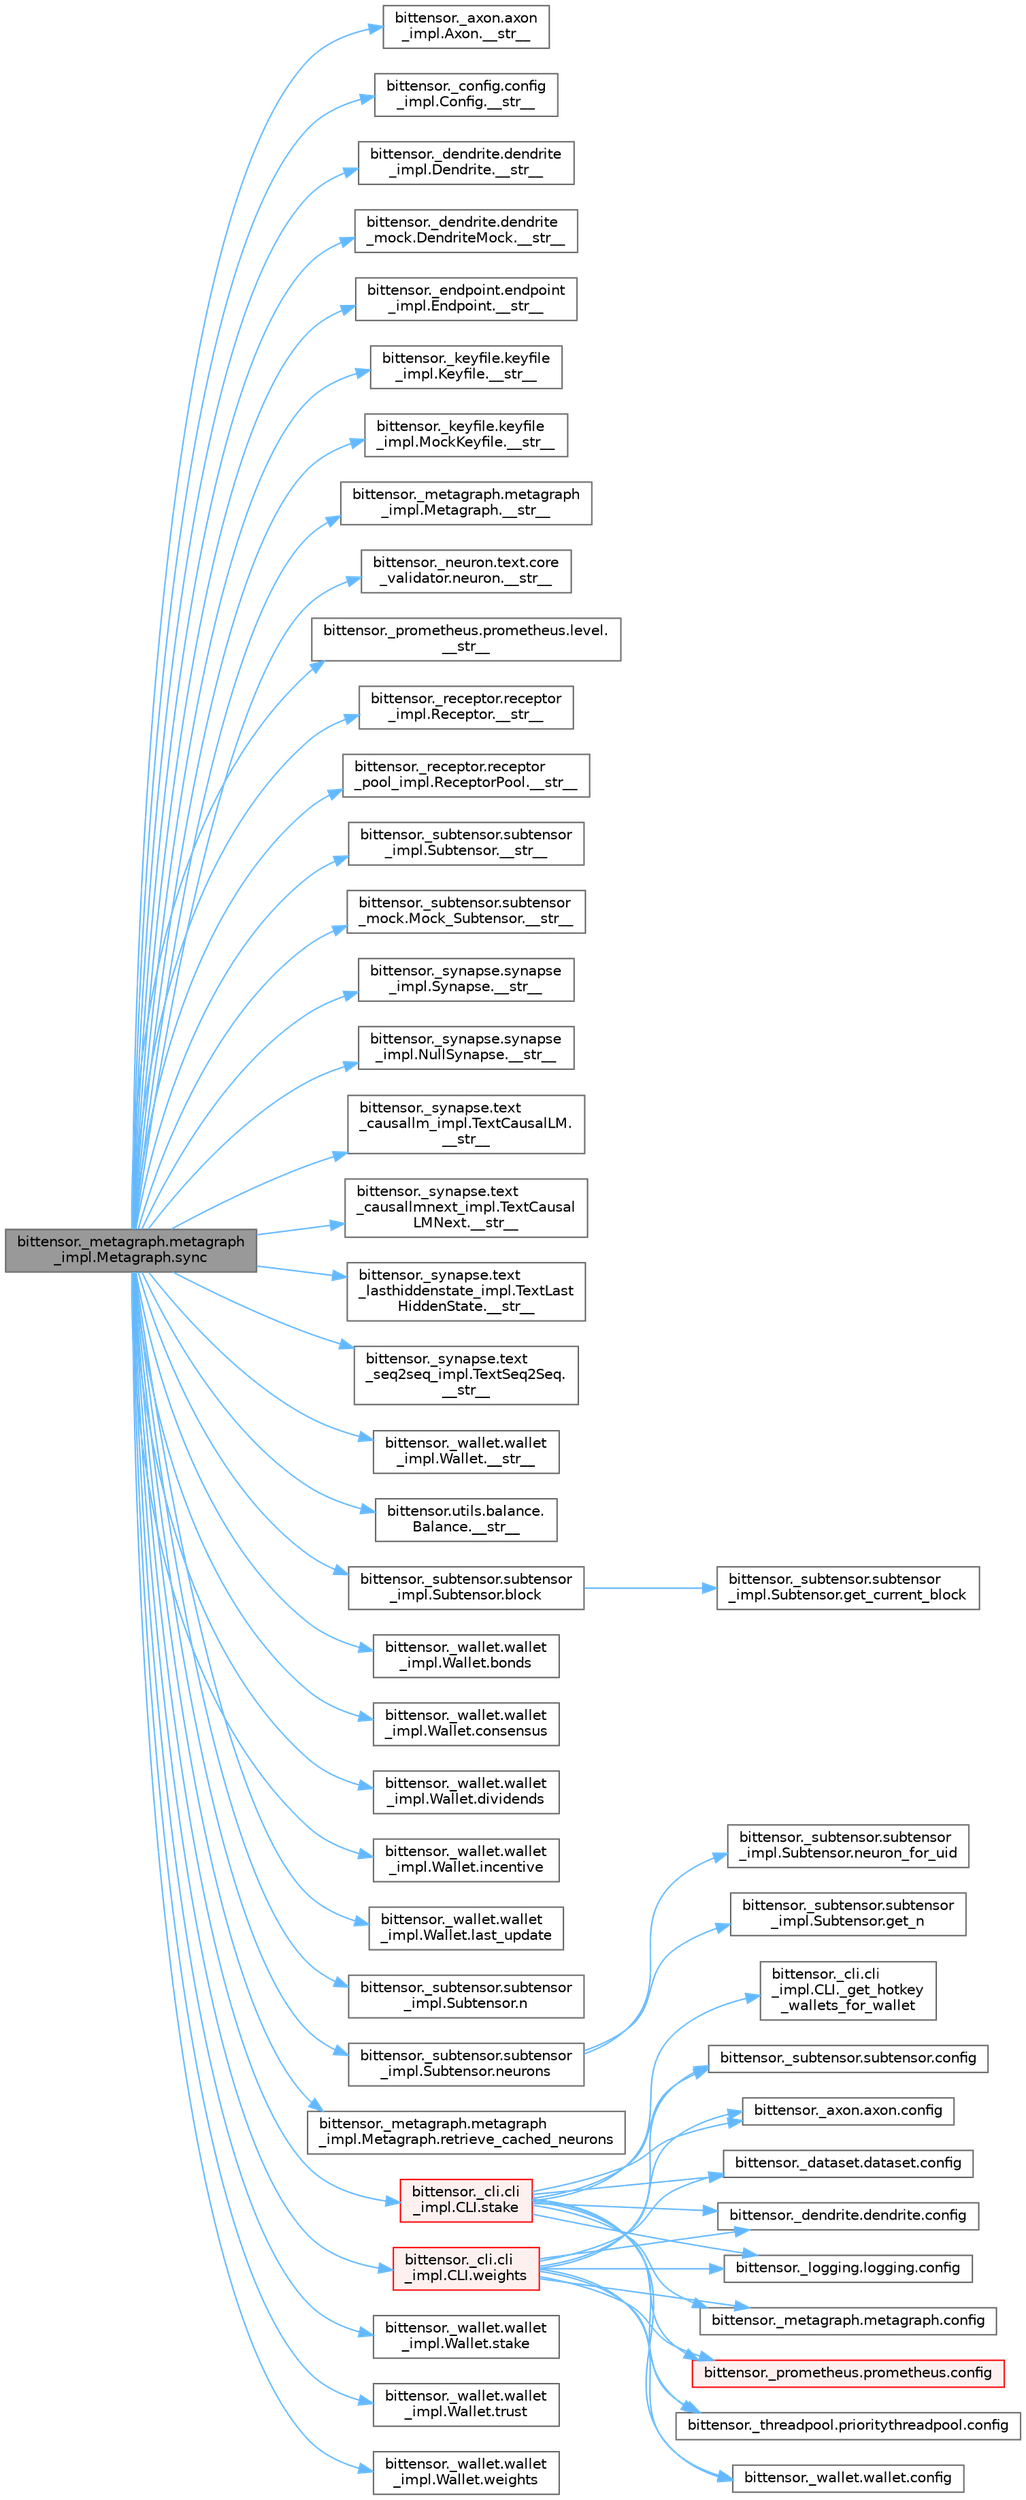 digraph "bittensor._metagraph.metagraph_impl.Metagraph.sync"
{
 // LATEX_PDF_SIZE
  bgcolor="transparent";
  edge [fontname=Helvetica,fontsize=10,labelfontname=Helvetica,labelfontsize=10];
  node [fontname=Helvetica,fontsize=10,shape=box,height=0.2,width=0.4];
  rankdir="LR";
  Node1 [label="bittensor._metagraph.metagraph\l_impl.Metagraph.sync",height=0.2,width=0.4,color="gray40", fillcolor="grey60", style="filled", fontcolor="black",tooltip=" "];
  Node1 -> Node2 [color="steelblue1",style="solid"];
  Node2 [label="bittensor._axon.axon\l_impl.Axon.__str__",height=0.2,width=0.4,color="grey40", fillcolor="white", style="filled",URL="$classbittensor_1_1__axon_1_1axon__impl_1_1_axon.html#a7488fa71cd70daf3e8bec2d1a5b6a4de",tooltip=" "];
  Node1 -> Node3 [color="steelblue1",style="solid"];
  Node3 [label="bittensor._config.config\l_impl.Config.__str__",height=0.2,width=0.4,color="grey40", fillcolor="white", style="filled",URL="$classbittensor_1_1__config_1_1config__impl_1_1_config.html#a3f19213a28f44fd98df5a1e91ccf3bb9",tooltip=" "];
  Node1 -> Node4 [color="steelblue1",style="solid"];
  Node4 [label="bittensor._dendrite.dendrite\l_impl.Dendrite.__str__",height=0.2,width=0.4,color="grey40", fillcolor="white", style="filled",URL="$classbittensor_1_1__dendrite_1_1dendrite__impl_1_1_dendrite.html#a6ad20828b96711b3b05cb5448da88066",tooltip=" "];
  Node1 -> Node5 [color="steelblue1",style="solid"];
  Node5 [label="bittensor._dendrite.dendrite\l_mock.DendriteMock.__str__",height=0.2,width=0.4,color="grey40", fillcolor="white", style="filled",URL="$classbittensor_1_1__dendrite_1_1dendrite__mock_1_1_dendrite_mock.html#ae632c778cd7e16859863ceeb57b1b96f",tooltip=" "];
  Node1 -> Node6 [color="steelblue1",style="solid"];
  Node6 [label="bittensor._endpoint.endpoint\l_impl.Endpoint.__str__",height=0.2,width=0.4,color="grey40", fillcolor="white", style="filled",URL="$classbittensor_1_1__endpoint_1_1endpoint__impl_1_1_endpoint.html#a6d4f0f44ad4613f5ebe383fcdad6f7ab",tooltip=" "];
  Node1 -> Node7 [color="steelblue1",style="solid"];
  Node7 [label="bittensor._keyfile.keyfile\l_impl.Keyfile.__str__",height=0.2,width=0.4,color="grey40", fillcolor="white", style="filled",URL="$classbittensor_1_1__keyfile_1_1keyfile__impl_1_1_keyfile.html#ace444327efe72b0c732ecdc78e4a217a",tooltip=" "];
  Node1 -> Node8 [color="steelblue1",style="solid"];
  Node8 [label="bittensor._keyfile.keyfile\l_impl.MockKeyfile.__str__",height=0.2,width=0.4,color="grey40", fillcolor="white", style="filled",URL="$classbittensor_1_1__keyfile_1_1keyfile__impl_1_1_mock_keyfile.html#aeff5e38361e63c4e4d946a1badc1e784",tooltip=" "];
  Node1 -> Node9 [color="steelblue1",style="solid"];
  Node9 [label="bittensor._metagraph.metagraph\l_impl.Metagraph.__str__",height=0.2,width=0.4,color="grey40", fillcolor="white", style="filled",URL="$classbittensor_1_1__metagraph_1_1metagraph__impl_1_1_metagraph.html#aa623e93cc30d6671ec184fd16355769c",tooltip=" "];
  Node1 -> Node10 [color="steelblue1",style="solid"];
  Node10 [label="bittensor._neuron.text.core\l_validator.neuron.__str__",height=0.2,width=0.4,color="grey40", fillcolor="white", style="filled",URL="$classbittensor_1_1__neuron_1_1text_1_1core__validator_1_1neuron.html#a17e0fb99f542fc534cab68b70d97b8b3",tooltip=" "];
  Node1 -> Node11 [color="steelblue1",style="solid"];
  Node11 [label="bittensor._prometheus.prometheus.level.\l__str__",height=0.2,width=0.4,color="grey40", fillcolor="white", style="filled",URL="$classbittensor_1_1__prometheus_1_1prometheus_1_1level.html#abcc2e6ad6b05ab97603b5546a8071c0a",tooltip=" "];
  Node1 -> Node12 [color="steelblue1",style="solid"];
  Node12 [label="bittensor._receptor.receptor\l_impl.Receptor.__str__",height=0.2,width=0.4,color="grey40", fillcolor="white", style="filled",URL="$classbittensor_1_1__receptor_1_1receptor__impl_1_1_receptor.html#a0731b3faac02c7495d5e1eeee63efc9e",tooltip=" "];
  Node1 -> Node13 [color="steelblue1",style="solid"];
  Node13 [label="bittensor._receptor.receptor\l_pool_impl.ReceptorPool.__str__",height=0.2,width=0.4,color="grey40", fillcolor="white", style="filled",URL="$classbittensor_1_1__receptor_1_1receptor__pool__impl_1_1_receptor_pool.html#a209eb1a361508e0c246daacb77d4ccec",tooltip=" "];
  Node1 -> Node14 [color="steelblue1",style="solid"];
  Node14 [label="bittensor._subtensor.subtensor\l_impl.Subtensor.__str__",height=0.2,width=0.4,color="grey40", fillcolor="white", style="filled",URL="$classbittensor_1_1__subtensor_1_1subtensor__impl_1_1_subtensor.html#aea17846b5579f836c0659a24eaf4b903",tooltip=" "];
  Node1 -> Node15 [color="steelblue1",style="solid"];
  Node15 [label="bittensor._subtensor.subtensor\l_mock.Mock_Subtensor.__str__",height=0.2,width=0.4,color="grey40", fillcolor="white", style="filled",URL="$classbittensor_1_1__subtensor_1_1subtensor__mock_1_1_mock___subtensor.html#a745ebb545639b3f8bc40defc77b37df3",tooltip=" "];
  Node1 -> Node16 [color="steelblue1",style="solid"];
  Node16 [label="bittensor._synapse.synapse\l_impl.Synapse.__str__",height=0.2,width=0.4,color="grey40", fillcolor="white", style="filled",URL="$classbittensor_1_1__synapse_1_1synapse__impl_1_1_synapse.html#a49b7378ad62c7b9dd4aae80f81703234",tooltip=" "];
  Node1 -> Node17 [color="steelblue1",style="solid"];
  Node17 [label="bittensor._synapse.synapse\l_impl.NullSynapse.__str__",height=0.2,width=0.4,color="grey40", fillcolor="white", style="filled",URL="$classbittensor_1_1__synapse_1_1synapse__impl_1_1_null_synapse.html#a56ca7ee1a14fa1eb4a1c47de51a3c951",tooltip=" "];
  Node1 -> Node18 [color="steelblue1",style="solid"];
  Node18 [label="bittensor._synapse.text\l_causallm_impl.TextCausalLM.\l__str__",height=0.2,width=0.4,color="grey40", fillcolor="white", style="filled",URL="$classbittensor_1_1__synapse_1_1text__causallm__impl_1_1_text_causal_l_m.html#ae25e8a3b0a2ce16819f68e7e79d5b16a",tooltip=" "];
  Node1 -> Node19 [color="steelblue1",style="solid"];
  Node19 [label="bittensor._synapse.text\l_causallmnext_impl.TextCausal\lLMNext.__str__",height=0.2,width=0.4,color="grey40", fillcolor="white", style="filled",URL="$classbittensor_1_1__synapse_1_1text__causallmnext__impl_1_1_text_causal_l_m_next.html#ab738a828349de66bcd0c43c96220d901",tooltip=" "];
  Node1 -> Node20 [color="steelblue1",style="solid"];
  Node20 [label="bittensor._synapse.text\l_lasthiddenstate_impl.TextLast\lHiddenState.__str__",height=0.2,width=0.4,color="grey40", fillcolor="white", style="filled",URL="$classbittensor_1_1__synapse_1_1text__lasthiddenstate__impl_1_1_text_last_hidden_state.html#afd3b64b58494957d06c3f66ada5a8791",tooltip=" "];
  Node1 -> Node21 [color="steelblue1",style="solid"];
  Node21 [label="bittensor._synapse.text\l_seq2seq_impl.TextSeq2Seq.\l__str__",height=0.2,width=0.4,color="grey40", fillcolor="white", style="filled",URL="$classbittensor_1_1__synapse_1_1text__seq2seq__impl_1_1_text_seq2_seq.html#afa18f97dd2947194eb1235237d748640",tooltip=" "];
  Node1 -> Node22 [color="steelblue1",style="solid"];
  Node22 [label="bittensor._wallet.wallet\l_impl.Wallet.__str__",height=0.2,width=0.4,color="grey40", fillcolor="white", style="filled",URL="$classbittensor_1_1__wallet_1_1wallet__impl_1_1_wallet.html#a60e833bb4df632fb7a15fa7d09c3eb0e",tooltip=" "];
  Node1 -> Node23 [color="steelblue1",style="solid"];
  Node23 [label="bittensor.utils.balance.\lBalance.__str__",height=0.2,width=0.4,color="grey40", fillcolor="white", style="filled",URL="$classbittensor_1_1utils_1_1balance_1_1_balance.html#a5a15b65858d6632ed4fbb6500fc4bcd5",tooltip=" "];
  Node1 -> Node24 [color="steelblue1",style="solid"];
  Node24 [label="bittensor._subtensor.subtensor\l_impl.Subtensor.block",height=0.2,width=0.4,color="grey40", fillcolor="white", style="filled",URL="$classbittensor_1_1__subtensor_1_1subtensor__impl_1_1_subtensor.html#adefde7126a53fbca0a584e835c776c22",tooltip=" "];
  Node24 -> Node25 [color="steelblue1",style="solid"];
  Node25 [label="bittensor._subtensor.subtensor\l_impl.Subtensor.get_current_block",height=0.2,width=0.4,color="grey40", fillcolor="white", style="filled",URL="$classbittensor_1_1__subtensor_1_1subtensor__impl_1_1_subtensor.html#a4ae980dde4fb415232b048f23678d880",tooltip=" "];
  Node1 -> Node26 [color="steelblue1",style="solid"];
  Node26 [label="bittensor._wallet.wallet\l_impl.Wallet.bonds",height=0.2,width=0.4,color="grey40", fillcolor="white", style="filled",URL="$classbittensor_1_1__wallet_1_1wallet__impl_1_1_wallet.html#a558ba5b68408444cdde309fcdfb2afbd",tooltip=" "];
  Node1 -> Node27 [color="steelblue1",style="solid"];
  Node27 [label="bittensor._wallet.wallet\l_impl.Wallet.consensus",height=0.2,width=0.4,color="grey40", fillcolor="white", style="filled",URL="$classbittensor_1_1__wallet_1_1wallet__impl_1_1_wallet.html#a424bed698451edcfd9fcd7acfaacf32a",tooltip=" "];
  Node1 -> Node28 [color="steelblue1",style="solid"];
  Node28 [label="bittensor._wallet.wallet\l_impl.Wallet.dividends",height=0.2,width=0.4,color="grey40", fillcolor="white", style="filled",URL="$classbittensor_1_1__wallet_1_1wallet__impl_1_1_wallet.html#ae754299914f6e38a60e20c7ec6801cd6",tooltip=" "];
  Node1 -> Node29 [color="steelblue1",style="solid"];
  Node29 [label="bittensor._wallet.wallet\l_impl.Wallet.incentive",height=0.2,width=0.4,color="grey40", fillcolor="white", style="filled",URL="$classbittensor_1_1__wallet_1_1wallet__impl_1_1_wallet.html#acc142dc7723cea829dec5ffb75779d8f",tooltip=" "];
  Node1 -> Node30 [color="steelblue1",style="solid"];
  Node30 [label="bittensor._wallet.wallet\l_impl.Wallet.last_update",height=0.2,width=0.4,color="grey40", fillcolor="white", style="filled",URL="$classbittensor_1_1__wallet_1_1wallet__impl_1_1_wallet.html#a806da01df6da5de9fa14dce0f10b12ee",tooltip=" "];
  Node1 -> Node31 [color="steelblue1",style="solid"];
  Node31 [label="bittensor._subtensor.subtensor\l_impl.Subtensor.n",height=0.2,width=0.4,color="grey40", fillcolor="white", style="filled",URL="$classbittensor_1_1__subtensor_1_1subtensor__impl_1_1_subtensor.html#a11d10f99d0740e841a8ce47b67fdbc02",tooltip=" "];
  Node1 -> Node32 [color="steelblue1",style="solid"];
  Node32 [label="bittensor._subtensor.subtensor\l_impl.Subtensor.neurons",height=0.2,width=0.4,color="grey40", fillcolor="white", style="filled",URL="$classbittensor_1_1__subtensor_1_1subtensor__impl_1_1_subtensor.html#ad5a4ed818af4a17332179cf08919494a",tooltip=" "];
  Node32 -> Node33 [color="steelblue1",style="solid"];
  Node33 [label="bittensor._subtensor.subtensor\l_impl.Subtensor.get_n",height=0.2,width=0.4,color="grey40", fillcolor="white", style="filled",URL="$classbittensor_1_1__subtensor_1_1subtensor__impl_1_1_subtensor.html#a7e479f38864f7ce309d1b5c4d82e5b40",tooltip=" "];
  Node32 -> Node34 [color="steelblue1",style="solid"];
  Node34 [label="bittensor._subtensor.subtensor\l_impl.Subtensor.neuron_for_uid",height=0.2,width=0.4,color="grey40", fillcolor="white", style="filled",URL="$classbittensor_1_1__subtensor_1_1subtensor__impl_1_1_subtensor.html#aedf9d44c58320641bd3a0d237159119d",tooltip=" "];
  Node1 -> Node35 [color="steelblue1",style="solid"];
  Node35 [label="bittensor._metagraph.metagraph\l_impl.Metagraph.retrieve_cached_neurons",height=0.2,width=0.4,color="grey40", fillcolor="white", style="filled",URL="$classbittensor_1_1__metagraph_1_1metagraph__impl_1_1_metagraph.html#ab46d6181e1000e5d7275db49e1e7c68f",tooltip=" "];
  Node1 -> Node36 [color="steelblue1",style="solid"];
  Node36 [label="bittensor._cli.cli\l_impl.CLI.stake",height=0.2,width=0.4,color="red", fillcolor="#FFF0F0", style="filled",URL="$classbittensor_1_1__cli_1_1cli__impl_1_1_c_l_i.html#a6118617aae9e3b42004c164ddf45daa9",tooltip=" "];
  Node36 -> Node37 [color="steelblue1",style="solid"];
  Node37 [label="bittensor._cli.cli\l_impl.CLI._get_hotkey\l_wallets_for_wallet",height=0.2,width=0.4,color="grey40", fillcolor="white", style="filled",URL="$classbittensor_1_1__cli_1_1cli__impl_1_1_c_l_i.html#a1f59df46b9a35438460f3c02ee2b2b08",tooltip=" "];
  Node36 -> Node38 [color="steelblue1",style="solid"];
  Node38 [label="bittensor._subtensor.subtensor.config",height=0.2,width=0.4,color="grey40", fillcolor="white", style="filled",URL="$classbittensor_1_1__subtensor_1_1subtensor.html#a286524719d01e54533c069abddcf8a85",tooltip=" "];
  Node36 -> Node39 [color="steelblue1",style="solid"];
  Node39 [label="bittensor._axon.axon.config",height=0.2,width=0.4,color="grey40", fillcolor="white", style="filled",URL="$classbittensor_1_1__axon_1_1axon.html#a3517455cb9fa2f6f1e0374dc0bf18c85",tooltip=" "];
  Node36 -> Node40 [color="steelblue1",style="solid"];
  Node40 [label="bittensor._dataset.dataset.config",height=0.2,width=0.4,color="grey40", fillcolor="white", style="filled",URL="$classbittensor_1_1__dataset_1_1dataset.html#a87c59d83dcfd4887835558caeeb4a21d",tooltip=" "];
  Node36 -> Node41 [color="steelblue1",style="solid"];
  Node41 [label="bittensor._dendrite.dendrite.config",height=0.2,width=0.4,color="grey40", fillcolor="white", style="filled",URL="$classbittensor_1_1__dendrite_1_1dendrite.html#a43706005b1cc7469d979f937fde61893",tooltip=" "];
  Node36 -> Node42 [color="steelblue1",style="solid"];
  Node42 [label="bittensor._logging.logging.config",height=0.2,width=0.4,color="grey40", fillcolor="white", style="filled",URL="$classbittensor_1_1__logging_1_1logging.html#ac77d64a20b44564f6c9899c212af3a15",tooltip=" "];
  Node36 -> Node43 [color="steelblue1",style="solid"];
  Node43 [label="bittensor._metagraph.metagraph.config",height=0.2,width=0.4,color="grey40", fillcolor="white", style="filled",URL="$classbittensor_1_1__metagraph_1_1metagraph.html#a8b94e1702e4e0deb345284878f115dd9",tooltip=" "];
  Node36 -> Node44 [color="steelblue1",style="solid"];
  Node44 [label="bittensor._prometheus.prometheus.config",height=0.2,width=0.4,color="red", fillcolor="#FFF0F0", style="filled",URL="$classbittensor_1_1__prometheus_1_1prometheus.html#a2019917f4ad8e595357a744dc20f1a66",tooltip=" "];
  Node36 -> Node57 [color="steelblue1",style="solid"];
  Node57 [label="bittensor._threadpool.prioritythreadpool.config",height=0.2,width=0.4,color="grey40", fillcolor="white", style="filled",URL="$classbittensor_1_1__threadpool_1_1prioritythreadpool.html#a197d82d514a20af96c5f4c847e9944fb",tooltip=" "];
  Node36 -> Node58 [color="steelblue1",style="solid"];
  Node58 [label="bittensor._wallet.wallet.config",height=0.2,width=0.4,color="grey40", fillcolor="white", style="filled",URL="$classbittensor_1_1__wallet_1_1wallet.html#a4f6a3003e56909d34ee62fdc4127330a",tooltip=" "];
  Node1 -> Node61 [color="steelblue1",style="solid"];
  Node61 [label="bittensor._wallet.wallet\l_impl.Wallet.stake",height=0.2,width=0.4,color="grey40", fillcolor="white", style="filled",URL="$classbittensor_1_1__wallet_1_1wallet__impl_1_1_wallet.html#ac6bcd4248ce12d82e28b255aee5dca4b",tooltip=" "];
  Node1 -> Node62 [color="steelblue1",style="solid"];
  Node62 [label="bittensor._wallet.wallet\l_impl.Wallet.trust",height=0.2,width=0.4,color="grey40", fillcolor="white", style="filled",URL="$classbittensor_1_1__wallet_1_1wallet__impl_1_1_wallet.html#a0d9d8fbcf39e513b8149390dcfdd5e77",tooltip=" "];
  Node1 -> Node63 [color="steelblue1",style="solid"];
  Node63 [label="bittensor._cli.cli\l_impl.CLI.weights",height=0.2,width=0.4,color="red", fillcolor="#FFF0F0", style="filled",URL="$classbittensor_1_1__cli_1_1cli__impl_1_1_c_l_i.html#a358ad8ed4e81c8d04fd6625ede838e58",tooltip=" "];
  Node63 -> Node38 [color="steelblue1",style="solid"];
  Node63 -> Node39 [color="steelblue1",style="solid"];
  Node63 -> Node40 [color="steelblue1",style="solid"];
  Node63 -> Node41 [color="steelblue1",style="solid"];
  Node63 -> Node42 [color="steelblue1",style="solid"];
  Node63 -> Node43 [color="steelblue1",style="solid"];
  Node63 -> Node44 [color="steelblue1",style="solid"];
  Node63 -> Node57 [color="steelblue1",style="solid"];
  Node63 -> Node58 [color="steelblue1",style="solid"];
  Node1 -> Node64 [color="steelblue1",style="solid"];
  Node64 [label="bittensor._wallet.wallet\l_impl.Wallet.weights",height=0.2,width=0.4,color="grey40", fillcolor="white", style="filled",URL="$classbittensor_1_1__wallet_1_1wallet__impl_1_1_wallet.html#a66e311652d1132aa092ef3ff13a1caae",tooltip=" "];
}
